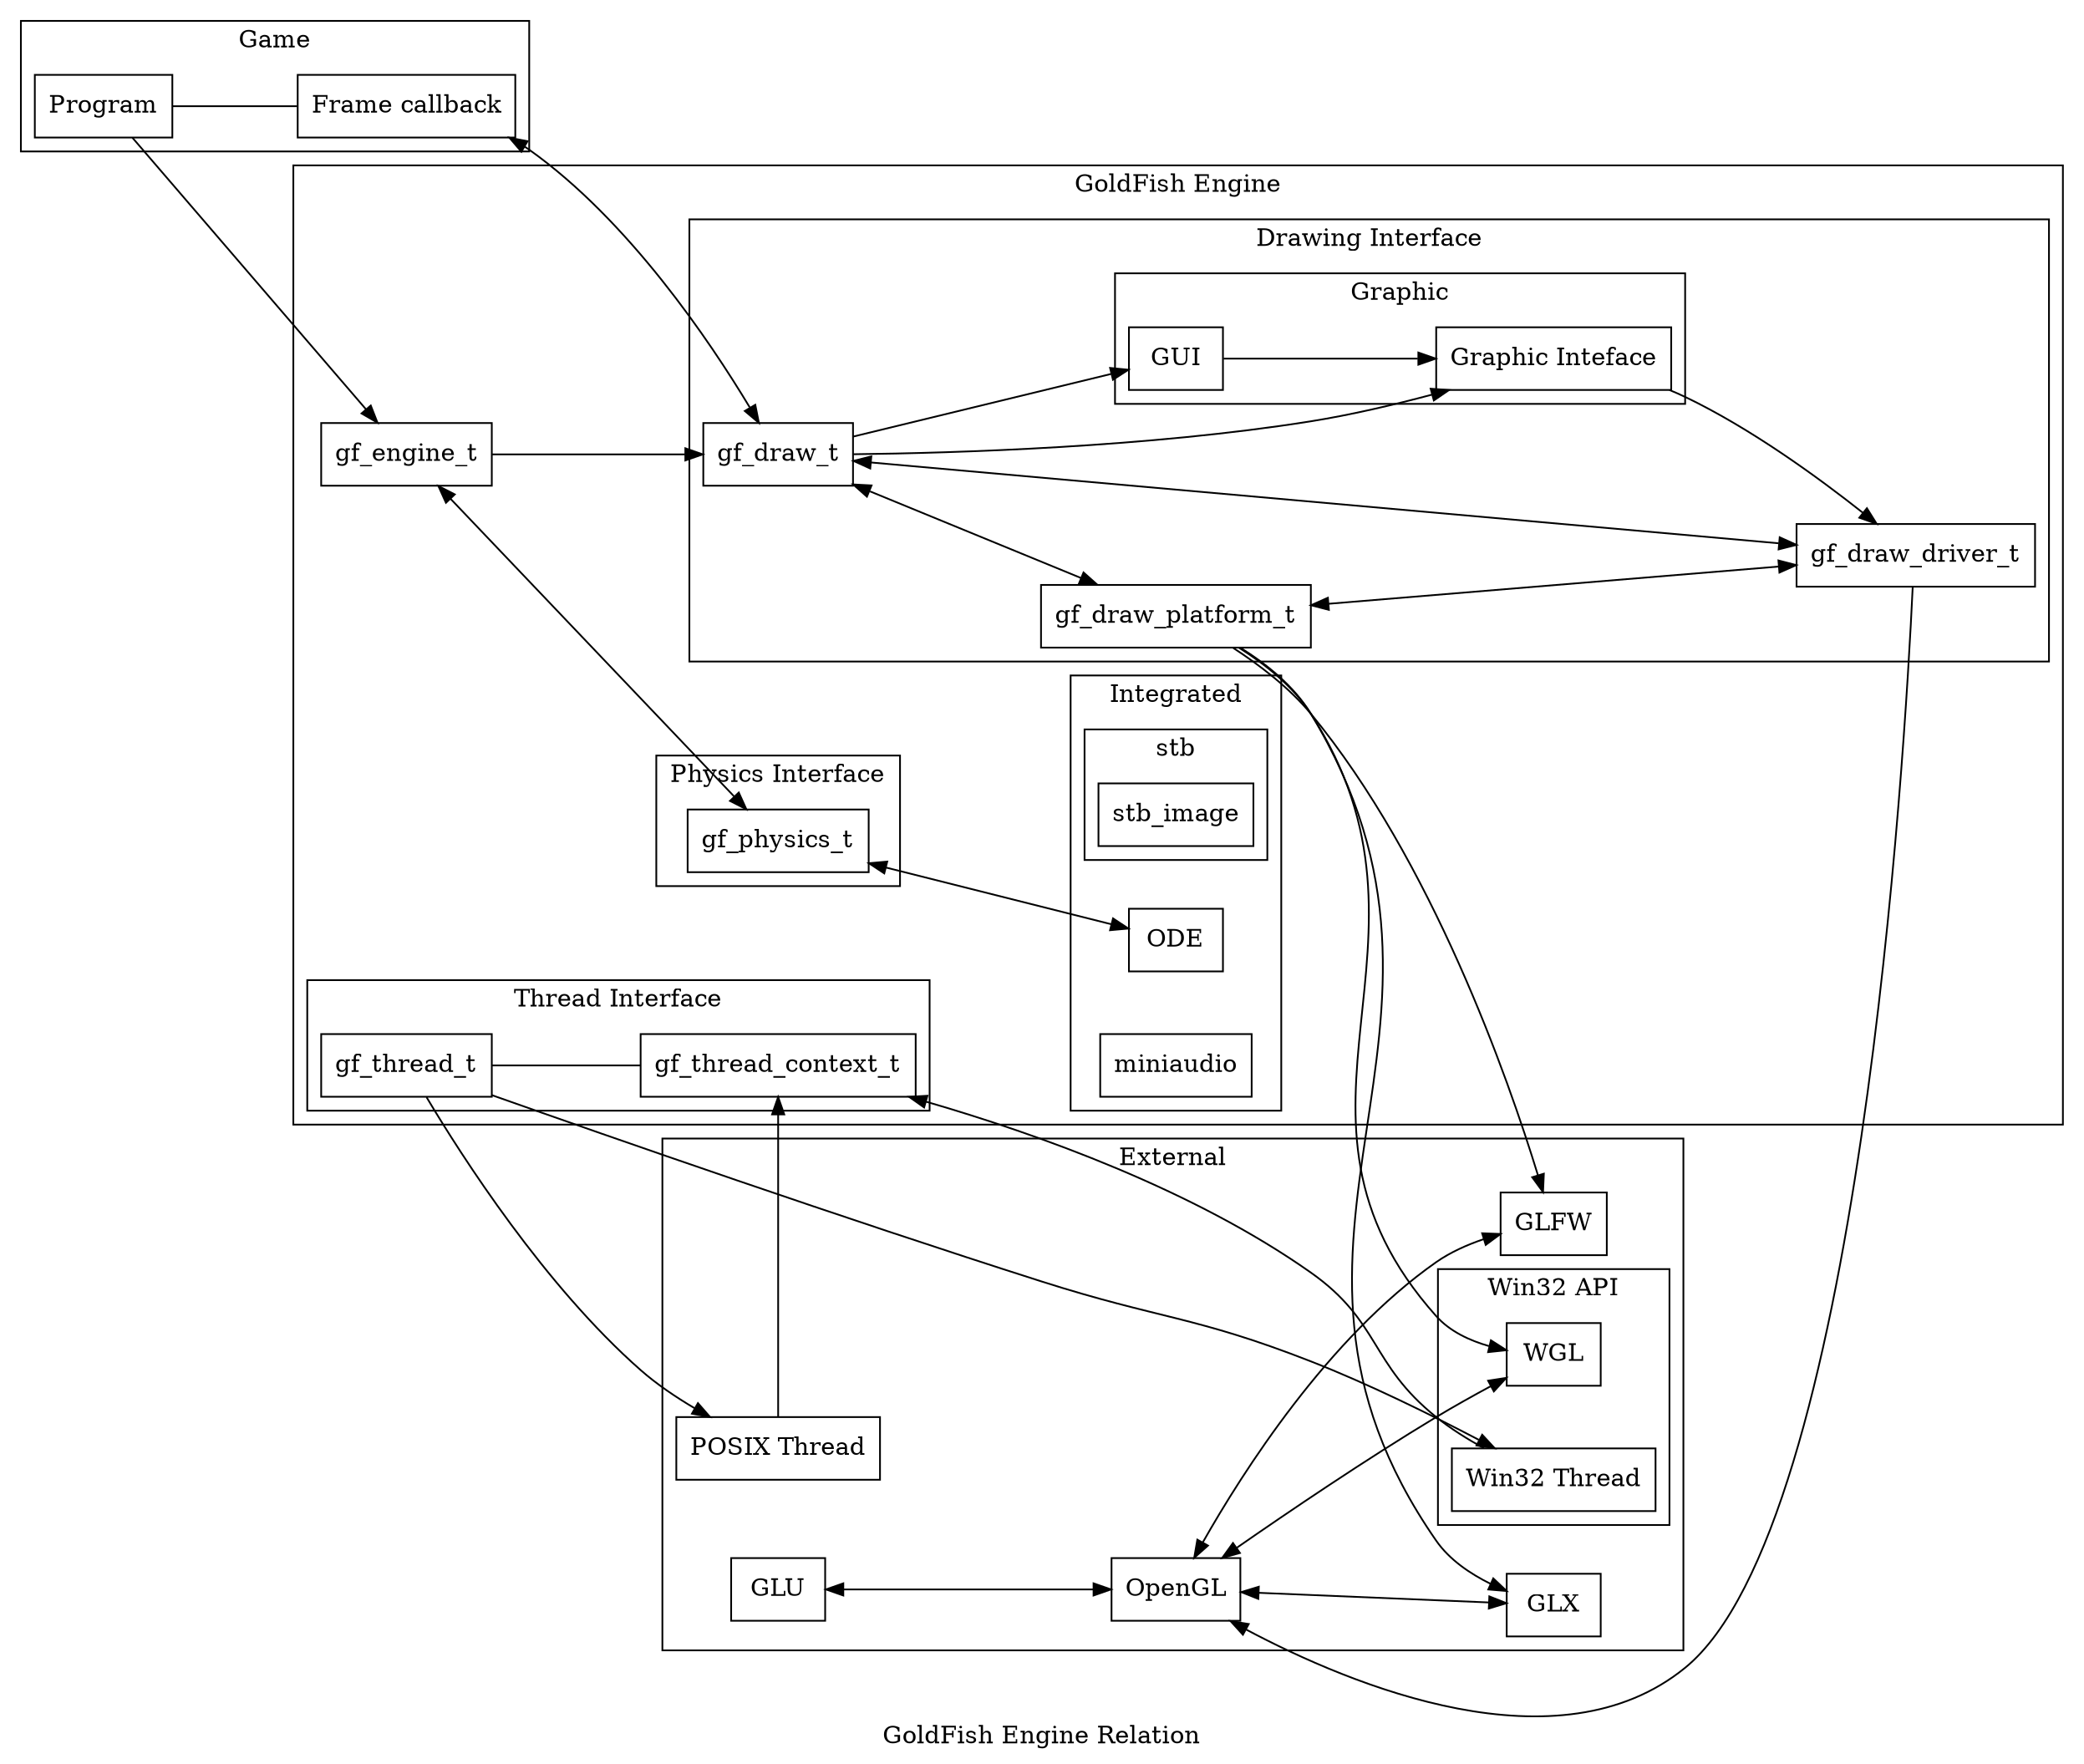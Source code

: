 digraph relation {
	graph [
		label = "GoldFish Engine Relation",
		rankdir = LR,
		nodesep = 0.5,
		ranksep = 1
//		nodesep = 1.1,
//		ranksep = 1.05
	];
	node [
		shape = box
	];

	subgraph cluster_user {
		label = "Game";
		up [
			label = "Program"
		];
		uf [
			label = "Frame callback"
		];
	};

	subgraph cluster_engine {
		label = "GoldFish Engine";
		gf [
			label = "gf_engine_t"
		];
		subgraph cluster_drawing {
			label = "Drawing Interface";
			dd [
				label = "gf_draw_driver_t"
			];
			dp [
				label = "gf_draw_platform_t"
			];
			dt [
				label = "gf_draw_t"
			];

			subgraph cluster_graphic {
				label = "Graphic";
				gi [
					label = "Graphic Inteface"
				];
				gui [
					label = "GUI"
				];
			};
		};

		subgraph cluster_physics {
			label = "Physics Interface";
			pt [
				label = "gf_physics_t"
			];
		};

		subgraph cluster_thread {
			label = "Thread Interface";
			tt [
				label = "gf_thread_t";
			];
			tct [
				label = "gf_thread_context_t";
			];
		};

		subgraph cluster_integrated {
			label = "Integrated";
			ode [
				label = "ODE"
			];
			miniaudio [
				label = "miniaudio"
			];

			subgraph cluster_stb {
				label = "stb";
				stb_image [
					label = "stb_image"
				];
			};
		};
	};

	subgraph cluster_external {
		label = "External";
		pthread [
			label = "POSIX Thread"
		];
		opengl [
			label = "OpenGL"
		];
		glu [
			label = "GLU"
		];

		glx [
			label = "GLX"
		];
		glfw [
			label = "GLFW"
		];

		subgraph cluster_win32 {
			label = "Win32 API";
			win32thread [
				label = "Win32 Thread"
			];
			wgl [
				label = "WGL"
			];
		};
	};

	// Game
	up -> uf [
		dir = none
	];

	up -> gf;

	// Engine
	gf -> dt;
	
	gf -> pt [
		dir = both
	];

	// Drawing
	dt -> dd [
		dir = both
	];
	dt -> dp [
		dir = both
	];

	dp -> dd [
		dir = both
	];

	dt -> uf [
		dir = both
	];

	dd -> {opengl};

	dp -> {glx wgl glfw};

	// Graphic
	dt -> gi;
	dt -> gui;
	gui -> gi;

	gi -> dd;

	// Physics
	pt -> ode [
		dir = both
	];

	// Thread
	tt -> tct [
		dir = none
	];

	tt -> {pthread win32thread};
	{pthread win32thread} -> tct;

	// External
	glu -> opengl [
		dir = both
	];

	opengl -> {glx wgl glfw} [
		dir = both
	];
}
